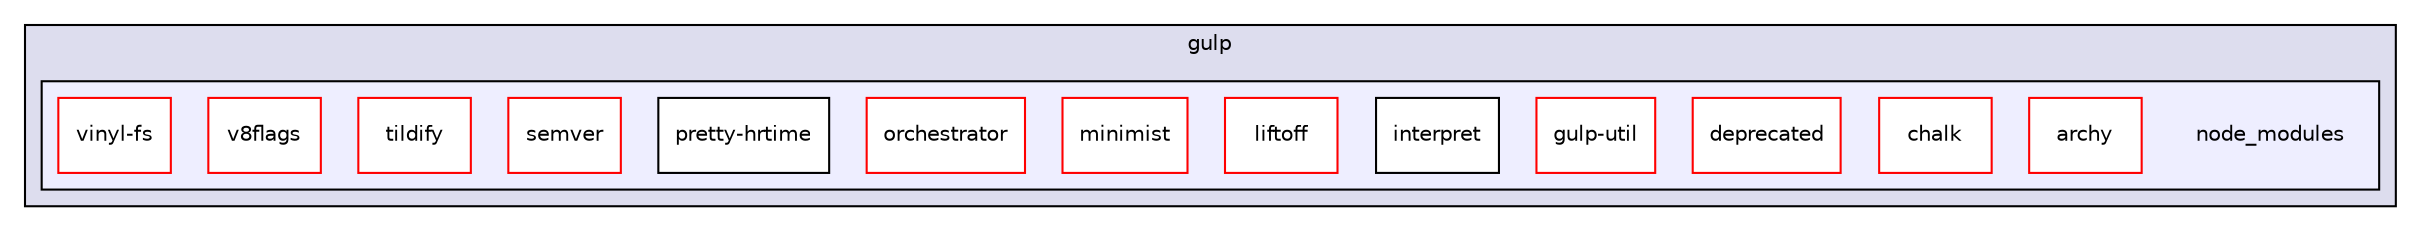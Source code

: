 digraph "gulp-src/node_modules/gulp/node_modules" {
  compound=true
  node [ fontsize="10", fontname="Helvetica"];
  edge [ labelfontsize="10", labelfontname="Helvetica"];
  subgraph clusterdir_b3d2764b4131646836ae6fe2f99b1b31 {
    graph [ bgcolor="#ddddee", pencolor="black", label="gulp" fontname="Helvetica", fontsize="10", URL="dir_b3d2764b4131646836ae6fe2f99b1b31.html"]
  subgraph clusterdir_826188f3bbde588cc1b964b52c7e8781 {
    graph [ bgcolor="#eeeeff", pencolor="black", label="" URL="dir_826188f3bbde588cc1b964b52c7e8781.html"];
    dir_826188f3bbde588cc1b964b52c7e8781 [shape=plaintext label="node_modules"];
    dir_46f3fbadcf712cba88971a33985bf0e9 [shape=box label="archy" color="red" fillcolor="white" style="filled" URL="dir_46f3fbadcf712cba88971a33985bf0e9.html"];
    dir_49e292a9c56bddd812f02963d15aa972 [shape=box label="chalk" color="red" fillcolor="white" style="filled" URL="dir_49e292a9c56bddd812f02963d15aa972.html"];
    dir_d4306c82c4cf37a56b7e888c6076f16b [shape=box label="deprecated" color="red" fillcolor="white" style="filled" URL="dir_d4306c82c4cf37a56b7e888c6076f16b.html"];
    dir_58d3ee944c0beec0261f8d035f88251d [shape=box label="gulp-util" color="red" fillcolor="white" style="filled" URL="dir_58d3ee944c0beec0261f8d035f88251d.html"];
    dir_88313bc903cda7bcece6ed4c6226533b [shape=box label="interpret" color="black" fillcolor="white" style="filled" URL="dir_88313bc903cda7bcece6ed4c6226533b.html"];
    dir_717905efdc13599b3317b25fe32a4c4c [shape=box label="liftoff" color="red" fillcolor="white" style="filled" URL="dir_717905efdc13599b3317b25fe32a4c4c.html"];
    dir_d21429f33232328a98f6be3ae43a376b [shape=box label="minimist" color="red" fillcolor="white" style="filled" URL="dir_d21429f33232328a98f6be3ae43a376b.html"];
    dir_791cb8fcdd8a35c56256872f5c2a8016 [shape=box label="orchestrator" color="red" fillcolor="white" style="filled" URL="dir_791cb8fcdd8a35c56256872f5c2a8016.html"];
    dir_cc3c112f125fce54db69dfe2b533d7ba [shape=box label="pretty-hrtime" color="black" fillcolor="white" style="filled" URL="dir_cc3c112f125fce54db69dfe2b533d7ba.html"];
    dir_83307dd63a812bc666979c6f67393bde [shape=box label="semver" color="red" fillcolor="white" style="filled" URL="dir_83307dd63a812bc666979c6f67393bde.html"];
    dir_7e9a61b34539fb2811fb43a532ec6d94 [shape=box label="tildify" color="red" fillcolor="white" style="filled" URL="dir_7e9a61b34539fb2811fb43a532ec6d94.html"];
    dir_e266dd9fa698a2a97fe3ee923f3d6972 [shape=box label="v8flags" color="red" fillcolor="white" style="filled" URL="dir_e266dd9fa698a2a97fe3ee923f3d6972.html"];
    dir_7f397f4eaa0880420f657ce2fce7ea33 [shape=box label="vinyl-fs" color="red" fillcolor="white" style="filled" URL="dir_7f397f4eaa0880420f657ce2fce7ea33.html"];
  }
  }
}
